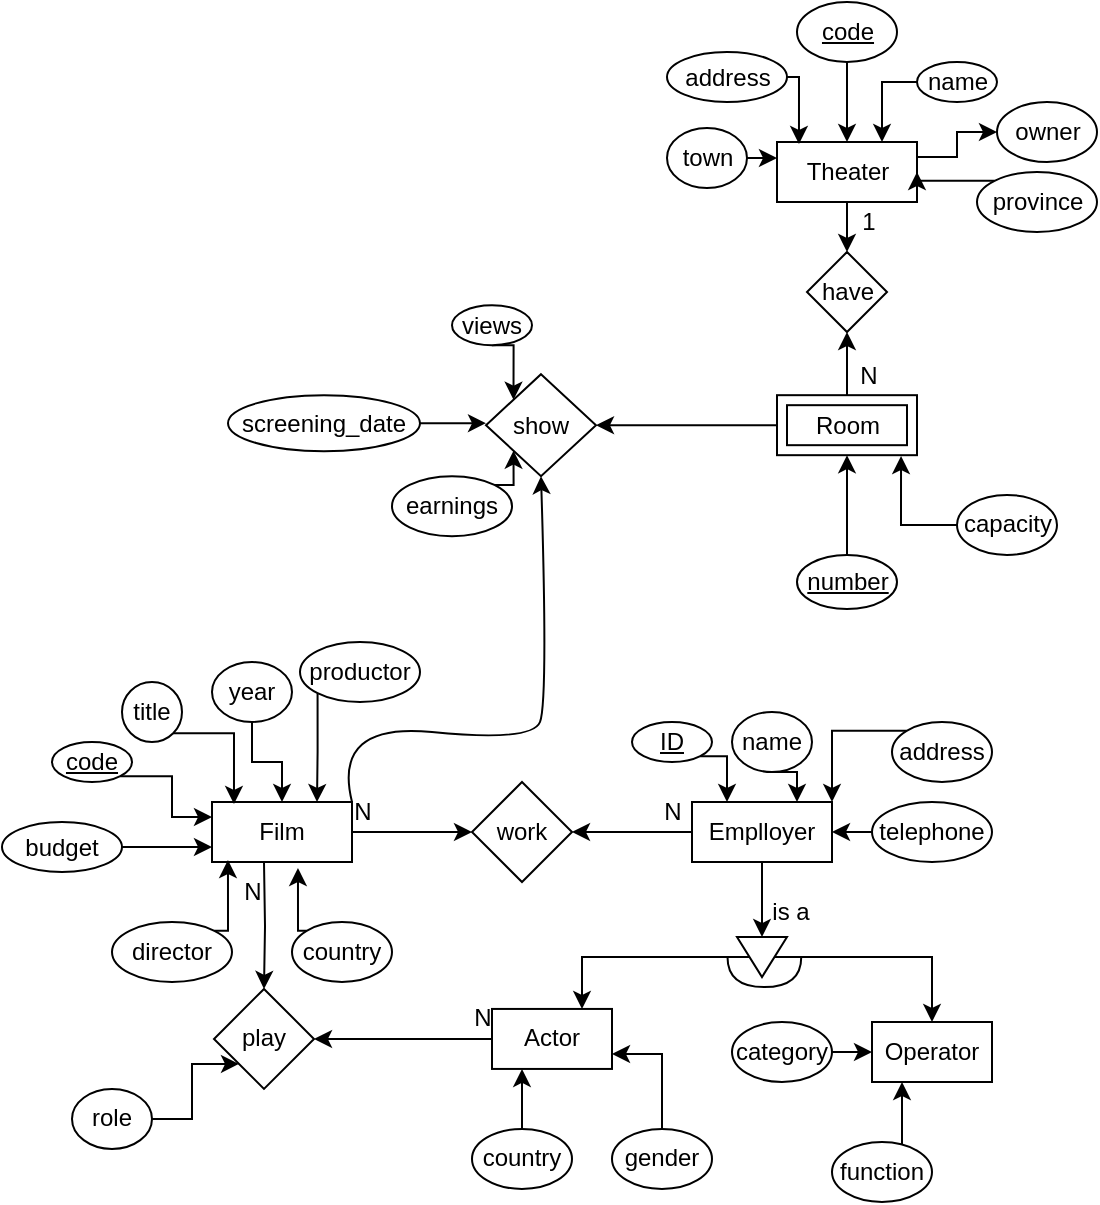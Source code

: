 <mxfile version="20.6.0" type="google"><diagram id="yzhfh2P0kgD74IKk0dx-" name="Página-1"><mxGraphModel grid="1" page="1" gridSize="10" guides="1" tooltips="1" connect="1" arrows="1" fold="1" pageScale="1" pageWidth="827" pageHeight="1169" math="0" shadow="0"><root><mxCell id="0"/><mxCell id="1" parent="0"/><mxCell id="KPtX4mVQH_Zj7P_JA-G9-20" style="edgeStyle=orthogonalEdgeStyle;rounded=0;orthogonalLoop=1;jettySize=auto;html=1;exitX=1;exitY=0.5;exitDx=0;exitDy=0;entryX=0;entryY=0.5;entryDx=0;entryDy=0;" edge="1" parent="1" source="KPtX4mVQH_Zj7P_JA-G9-1" target="KPtX4mVQH_Zj7P_JA-G9-19"><mxGeometry relative="1" as="geometry"/></mxCell><mxCell id="KPtX4mVQH_Zj7P_JA-G9-1" value="Film" style="rounded=0;whiteSpace=wrap;html=1;" vertex="1" parent="1"><mxGeometry x="120" y="170" width="70" height="30" as="geometry"/></mxCell><mxCell id="KPtX4mVQH_Zj7P_JA-G9-12" style="edgeStyle=orthogonalEdgeStyle;rounded=0;orthogonalLoop=1;jettySize=auto;html=1;exitX=1;exitY=1;exitDx=0;exitDy=0;entryX=0;entryY=0.25;entryDx=0;entryDy=0;" edge="1" parent="1" source="KPtX4mVQH_Zj7P_JA-G9-2" target="KPtX4mVQH_Zj7P_JA-G9-1"><mxGeometry relative="1" as="geometry"/></mxCell><mxCell id="KPtX4mVQH_Zj7P_JA-G9-2" value="&lt;u&gt;code&lt;/u&gt;" style="ellipse;whiteSpace=wrap;html=1;" vertex="1" parent="1"><mxGeometry x="40" y="140" width="40" height="20" as="geometry"/></mxCell><mxCell id="KPtX4mVQH_Zj7P_JA-G9-11" style="edgeStyle=orthogonalEdgeStyle;rounded=0;orthogonalLoop=1;jettySize=auto;html=1;exitX=1;exitY=1;exitDx=0;exitDy=0;entryX=0.157;entryY=0.033;entryDx=0;entryDy=0;entryPerimeter=0;" edge="1" parent="1" source="KPtX4mVQH_Zj7P_JA-G9-3" target="KPtX4mVQH_Zj7P_JA-G9-1"><mxGeometry relative="1" as="geometry"/></mxCell><mxCell id="KPtX4mVQH_Zj7P_JA-G9-3" value="title" style="ellipse;whiteSpace=wrap;html=1;" vertex="1" parent="1"><mxGeometry x="75" y="110" width="30" height="30" as="geometry"/></mxCell><mxCell id="KPtX4mVQH_Zj7P_JA-G9-10" style="edgeStyle=orthogonalEdgeStyle;rounded=0;orthogonalLoop=1;jettySize=auto;html=1;exitX=0.5;exitY=1;exitDx=0;exitDy=0;entryX=0.5;entryY=0;entryDx=0;entryDy=0;" edge="1" parent="1" source="KPtX4mVQH_Zj7P_JA-G9-4" target="KPtX4mVQH_Zj7P_JA-G9-1"><mxGeometry relative="1" as="geometry"/></mxCell><mxCell id="KPtX4mVQH_Zj7P_JA-G9-4" value="year" style="ellipse;whiteSpace=wrap;html=1;" vertex="1" parent="1"><mxGeometry x="120" y="100" width="40" height="30" as="geometry"/></mxCell><mxCell id="KPtX4mVQH_Zj7P_JA-G9-9" style="edgeStyle=orthogonalEdgeStyle;rounded=0;orthogonalLoop=1;jettySize=auto;html=1;exitX=0;exitY=1;exitDx=0;exitDy=0;entryX=0.75;entryY=0;entryDx=0;entryDy=0;" edge="1" parent="1" source="KPtX4mVQH_Zj7P_JA-G9-5" target="KPtX4mVQH_Zj7P_JA-G9-1"><mxGeometry relative="1" as="geometry"/></mxCell><mxCell id="KPtX4mVQH_Zj7P_JA-G9-5" value="productor" style="ellipse;whiteSpace=wrap;html=1;" vertex="1" parent="1"><mxGeometry x="164" y="90" width="60" height="30" as="geometry"/></mxCell><mxCell id="KPtX4mVQH_Zj7P_JA-G9-16" style="edgeStyle=orthogonalEdgeStyle;rounded=0;orthogonalLoop=1;jettySize=auto;html=1;exitX=1;exitY=0;exitDx=0;exitDy=0;entryX=0.114;entryY=0.967;entryDx=0;entryDy=0;entryPerimeter=0;" edge="1" parent="1" source="KPtX4mVQH_Zj7P_JA-G9-6" target="KPtX4mVQH_Zj7P_JA-G9-1"><mxGeometry relative="1" as="geometry"/></mxCell><mxCell id="KPtX4mVQH_Zj7P_JA-G9-6" value="director" style="ellipse;whiteSpace=wrap;html=1;" vertex="1" parent="1"><mxGeometry x="70" y="230" width="60" height="30" as="geometry"/></mxCell><mxCell id="KPtX4mVQH_Zj7P_JA-G9-17" style="edgeStyle=orthogonalEdgeStyle;rounded=0;orthogonalLoop=1;jettySize=auto;html=1;exitX=0;exitY=0;exitDx=0;exitDy=0;entryX=0.614;entryY=1.1;entryDx=0;entryDy=0;entryPerimeter=0;" edge="1" parent="1" source="KPtX4mVQH_Zj7P_JA-G9-7" target="KPtX4mVQH_Zj7P_JA-G9-1"><mxGeometry relative="1" as="geometry"/></mxCell><mxCell id="KPtX4mVQH_Zj7P_JA-G9-7" value="country" style="ellipse;whiteSpace=wrap;html=1;" vertex="1" parent="1"><mxGeometry x="160" y="230" width="50" height="30" as="geometry"/></mxCell><mxCell id="KPtX4mVQH_Zj7P_JA-G9-15" style="edgeStyle=orthogonalEdgeStyle;rounded=0;orthogonalLoop=1;jettySize=auto;html=1;exitX=1;exitY=0.5;exitDx=0;exitDy=0;entryX=0;entryY=0.75;entryDx=0;entryDy=0;" edge="1" parent="1" source="KPtX4mVQH_Zj7P_JA-G9-8" target="KPtX4mVQH_Zj7P_JA-G9-1"><mxGeometry relative="1" as="geometry"/></mxCell><mxCell id="KPtX4mVQH_Zj7P_JA-G9-8" value="budget" style="ellipse;whiteSpace=wrap;html=1;" vertex="1" parent="1"><mxGeometry x="15" y="180" width="60" height="25" as="geometry"/></mxCell><mxCell id="KPtX4mVQH_Zj7P_JA-G9-38" style="edgeStyle=orthogonalEdgeStyle;rounded=0;orthogonalLoop=1;jettySize=auto;html=1;exitX=0.5;exitY=1;exitDx=0;exitDy=0;entryX=0;entryY=0.5;entryDx=0;entryDy=0;" edge="1" parent="1" source="KPtX4mVQH_Zj7P_JA-G9-18" target="KPtX4mVQH_Zj7P_JA-G9-37"><mxGeometry relative="1" as="geometry"/></mxCell><mxCell id="KPtX4mVQH_Zj7P_JA-G9-18" value="Emplloyer" style="whiteSpace=wrap;html=1;" vertex="1" parent="1"><mxGeometry x="360" y="170" width="70" height="30" as="geometry"/></mxCell><mxCell id="KPtX4mVQH_Zj7P_JA-G9-21" style="edgeStyle=orthogonalEdgeStyle;rounded=0;orthogonalLoop=1;jettySize=auto;html=1;exitX=0;exitY=0.5;exitDx=0;exitDy=0;entryX=1;entryY=0.5;entryDx=0;entryDy=0;" edge="1" parent="1" source="KPtX4mVQH_Zj7P_JA-G9-18" target="KPtX4mVQH_Zj7P_JA-G9-19"><mxGeometry relative="1" as="geometry"/></mxCell><mxCell id="KPtX4mVQH_Zj7P_JA-G9-19" value="work" style="rhombus;whiteSpace=wrap;html=1;" vertex="1" parent="1"><mxGeometry x="250" y="160" width="50" height="50" as="geometry"/></mxCell><mxCell id="KPtX4mVQH_Zj7P_JA-G9-26" style="edgeStyle=orthogonalEdgeStyle;rounded=0;orthogonalLoop=1;jettySize=auto;html=1;exitX=1;exitY=1;exitDx=0;exitDy=0;entryX=0.25;entryY=0;entryDx=0;entryDy=0;" edge="1" parent="1" source="KPtX4mVQH_Zj7P_JA-G9-22" target="KPtX4mVQH_Zj7P_JA-G9-18"><mxGeometry relative="1" as="geometry"/></mxCell><mxCell id="KPtX4mVQH_Zj7P_JA-G9-22" value="&lt;u&gt;ID&lt;/u&gt;" style="ellipse;whiteSpace=wrap;html=1;" vertex="1" parent="1"><mxGeometry x="330" y="130" width="40" height="20" as="geometry"/></mxCell><mxCell id="KPtX4mVQH_Zj7P_JA-G9-27" style="edgeStyle=orthogonalEdgeStyle;rounded=0;orthogonalLoop=1;jettySize=auto;html=1;exitX=0.5;exitY=1;exitDx=0;exitDy=0;entryX=0.75;entryY=0;entryDx=0;entryDy=0;" edge="1" parent="1" source="KPtX4mVQH_Zj7P_JA-G9-23" target="KPtX4mVQH_Zj7P_JA-G9-18"><mxGeometry relative="1" as="geometry"/></mxCell><mxCell id="KPtX4mVQH_Zj7P_JA-G9-23" value="name" style="ellipse;whiteSpace=wrap;html=1;" vertex="1" parent="1"><mxGeometry x="380" y="125" width="40" height="30" as="geometry"/></mxCell><mxCell id="KPtX4mVQH_Zj7P_JA-G9-28" style="edgeStyle=orthogonalEdgeStyle;rounded=0;orthogonalLoop=1;jettySize=auto;html=1;exitX=0;exitY=0.5;exitDx=0;exitDy=0;entryX=1;entryY=0.5;entryDx=0;entryDy=0;" edge="1" parent="1" source="KPtX4mVQH_Zj7P_JA-G9-24" target="KPtX4mVQH_Zj7P_JA-G9-18"><mxGeometry relative="1" as="geometry"/></mxCell><mxCell id="KPtX4mVQH_Zj7P_JA-G9-24" value="telephone" style="ellipse;whiteSpace=wrap;html=1;" vertex="1" parent="1"><mxGeometry x="450" y="170" width="60" height="30" as="geometry"/></mxCell><mxCell id="KPtX4mVQH_Zj7P_JA-G9-29" style="edgeStyle=orthogonalEdgeStyle;rounded=0;orthogonalLoop=1;jettySize=auto;html=1;exitX=0;exitY=0;exitDx=0;exitDy=0;entryX=1;entryY=0;entryDx=0;entryDy=0;" edge="1" parent="1" source="KPtX4mVQH_Zj7P_JA-G9-25" target="KPtX4mVQH_Zj7P_JA-G9-18"><mxGeometry relative="1" as="geometry"/></mxCell><mxCell id="KPtX4mVQH_Zj7P_JA-G9-25" value="address" style="ellipse;whiteSpace=wrap;html=1;" vertex="1" parent="1"><mxGeometry x="460" y="130" width="50" height="30" as="geometry"/></mxCell><mxCell id="KPtX4mVQH_Zj7P_JA-G9-49" style="edgeStyle=orthogonalEdgeStyle;rounded=0;orthogonalLoop=1;jettySize=auto;html=1;exitX=1;exitY=0;exitDx=0;exitDy=0;entryX=0.25;entryY=1;entryDx=0;entryDy=0;" edge="1" parent="1" source="KPtX4mVQH_Zj7P_JA-G9-46" target="KPtX4mVQH_Zj7P_JA-G9-30"><mxGeometry relative="1" as="geometry"/></mxCell><mxCell id="KPtX4mVQH_Zj7P_JA-G9-50" style="edgeStyle=orthogonalEdgeStyle;rounded=0;orthogonalLoop=1;jettySize=auto;html=1;exitX=1;exitY=0.5;exitDx=0;exitDy=0;entryX=0;entryY=0.5;entryDx=0;entryDy=0;" edge="1" parent="1" source="KPtX4mVQH_Zj7P_JA-G9-45" target="KPtX4mVQH_Zj7P_JA-G9-30"><mxGeometry relative="1" as="geometry"/></mxCell><mxCell id="KPtX4mVQH_Zj7P_JA-G9-30" value="Operator" style="rounded=0;whiteSpace=wrap;html=1;direction=east;" vertex="1" parent="1"><mxGeometry x="450" y="280" width="60" height="30" as="geometry"/></mxCell><mxCell id="KPtX4mVQH_Zj7P_JA-G9-54" style="edgeStyle=orthogonalEdgeStyle;rounded=0;orthogonalLoop=1;jettySize=auto;html=1;entryX=1;entryY=0.75;entryDx=0;entryDy=0;" edge="1" parent="1" source="KPtX4mVQH_Zj7P_JA-G9-53" target="KPtX4mVQH_Zj7P_JA-G9-31"><mxGeometry relative="1" as="geometry"/></mxCell><mxCell id="KPtX4mVQH_Zj7P_JA-G9-31" value="Actor" style="whiteSpace=wrap;html=1;direction=east;" vertex="1" parent="1"><mxGeometry x="260" y="273.47" width="60" height="30" as="geometry"/></mxCell><mxCell id="KPtX4mVQH_Zj7P_JA-G9-39" style="edgeStyle=orthogonalEdgeStyle;rounded=0;orthogonalLoop=1;jettySize=auto;html=1;exitX=0.5;exitY=1;exitDx=0;exitDy=0;entryX=0.5;entryY=0;entryDx=0;entryDy=0;" edge="1" parent="1" source="KPtX4mVQH_Zj7P_JA-G9-37" target="KPtX4mVQH_Zj7P_JA-G9-30"><mxGeometry relative="1" as="geometry"/></mxCell><mxCell id="KPtX4mVQH_Zj7P_JA-G9-40" style="edgeStyle=orthogonalEdgeStyle;rounded=0;orthogonalLoop=1;jettySize=auto;html=1;exitX=0.5;exitY=0;exitDx=0;exitDy=0;entryX=0.75;entryY=0;entryDx=0;entryDy=0;" edge="1" parent="1" source="KPtX4mVQH_Zj7P_JA-G9-37" target="KPtX4mVQH_Zj7P_JA-G9-31"><mxGeometry relative="1" as="geometry"/></mxCell><mxCell id="KPtX4mVQH_Zj7P_JA-G9-37" value="" style="triangle;whiteSpace=wrap;html=1;rotation=90;direction=east;" vertex="1" parent="1"><mxGeometry x="385" y="235" width="20" height="25" as="geometry"/></mxCell><mxCell id="KPtX4mVQH_Zj7P_JA-G9-44" value="" style="shape=requiredInterface;html=1;verticalLabelPosition=bottom;sketch=0;rotation=90;direction=east;" vertex="1" parent="1"><mxGeometry x="388.66" y="236.59" width="15.06" height="36.88" as="geometry"/></mxCell><mxCell id="KPtX4mVQH_Zj7P_JA-G9-45" value="category" style="ellipse;whiteSpace=wrap;html=1;direction=east;" vertex="1" parent="1"><mxGeometry x="380" y="280" width="50" height="30" as="geometry"/></mxCell><mxCell id="KPtX4mVQH_Zj7P_JA-G9-46" value="function" style="ellipse;whiteSpace=wrap;html=1;direction=east;" vertex="1" parent="1"><mxGeometry x="430" y="340" width="50" height="30" as="geometry"/></mxCell><mxCell id="KPtX4mVQH_Zj7P_JA-G9-52" style="edgeStyle=orthogonalEdgeStyle;rounded=0;orthogonalLoop=1;jettySize=auto;html=1;exitX=0.5;exitY=0;exitDx=0;exitDy=0;entryX=0.25;entryY=1;entryDx=0;entryDy=0;" edge="1" parent="1" source="KPtX4mVQH_Zj7P_JA-G9-51" target="KPtX4mVQH_Zj7P_JA-G9-31"><mxGeometry relative="1" as="geometry"/></mxCell><mxCell id="KPtX4mVQH_Zj7P_JA-G9-51" value="country" style="ellipse;whiteSpace=wrap;html=1;direction=east;" vertex="1" parent="1"><mxGeometry x="250" y="333.47" width="50" height="30" as="geometry"/></mxCell><mxCell id="KPtX4mVQH_Zj7P_JA-G9-53" value="gender" style="ellipse;whiteSpace=wrap;html=1;" vertex="1" parent="1"><mxGeometry x="320" y="333.47" width="50" height="30" as="geometry"/></mxCell><mxCell id="KPtX4mVQH_Zj7P_JA-G9-55" value="N" style="text;html=1;align=center;verticalAlign=middle;resizable=0;points=[];autosize=1;strokeColor=none;fillColor=none;" vertex="1" parent="1"><mxGeometry x="180" y="160" width="30" height="30" as="geometry"/></mxCell><mxCell id="KPtX4mVQH_Zj7P_JA-G9-56" value="N" style="text;html=1;align=center;verticalAlign=middle;resizable=0;points=[];autosize=1;strokeColor=none;fillColor=none;" vertex="1" parent="1"><mxGeometry x="335" y="160" width="30" height="30" as="geometry"/></mxCell><mxCell id="Ni31QbZ_MS6JN42ws-4j-2" style="edgeStyle=orthogonalEdgeStyle;rounded=0;orthogonalLoop=1;jettySize=auto;html=1;exitX=0.5;exitY=0;exitDx=0;exitDy=0;startArrow=none;entryX=0.5;entryY=0;entryDx=0;entryDy=0;" edge="1" parent="1" target="Ni31QbZ_MS6JN42ws-4j-1"><mxGeometry relative="1" as="geometry"><mxPoint x="146" y="200" as="sourcePoint"/><mxPoint x="151" y="283.47" as="targetPoint"/><Array as="points"/></mxGeometry></mxCell><mxCell id="Ni31QbZ_MS6JN42ws-4j-5" style="edgeStyle=orthogonalEdgeStyle;rounded=0;orthogonalLoop=1;jettySize=auto;html=1;exitX=0;exitY=0.5;exitDx=0;exitDy=0;entryX=1;entryY=0.5;entryDx=0;entryDy=0;" edge="1" parent="1" source="KPtX4mVQH_Zj7P_JA-G9-31" target="Ni31QbZ_MS6JN42ws-4j-1"><mxGeometry relative="1" as="geometry"><mxPoint x="225" y="290" as="sourcePoint"/></mxGeometry></mxCell><mxCell id="Ni31QbZ_MS6JN42ws-4j-1" value="play" style="rhombus;whiteSpace=wrap;html=1;" vertex="1" parent="1"><mxGeometry x="121" y="263.47" width="50" height="50" as="geometry"/></mxCell><mxCell id="Ni31QbZ_MS6JN42ws-4j-8" style="edgeStyle=orthogonalEdgeStyle;rounded=0;orthogonalLoop=1;jettySize=auto;html=1;exitX=1;exitY=0.5;exitDx=0;exitDy=0;entryX=0;entryY=1;entryDx=0;entryDy=0;" edge="1" parent="1" source="Ni31QbZ_MS6JN42ws-4j-7" target="Ni31QbZ_MS6JN42ws-4j-1"><mxGeometry relative="1" as="geometry"/></mxCell><mxCell id="Ni31QbZ_MS6JN42ws-4j-7" value="role" style="ellipse;whiteSpace=wrap;html=1;" vertex="1" parent="1"><mxGeometry x="50" y="313.47" width="40" height="30" as="geometry"/></mxCell><mxCell id="Ni31QbZ_MS6JN42ws-4j-9" value="N" style="text;html=1;align=center;verticalAlign=middle;resizable=0;points=[];autosize=1;strokeColor=none;fillColor=none;" vertex="1" parent="1"><mxGeometry x="125" y="200" width="30" height="30" as="geometry"/></mxCell><mxCell id="Ni31QbZ_MS6JN42ws-4j-11" value="N" style="text;html=1;align=center;verticalAlign=middle;resizable=0;points=[];autosize=1;strokeColor=none;fillColor=none;" vertex="1" parent="1"><mxGeometry x="240" y="263.47" width="30" height="30" as="geometry"/></mxCell><mxCell id="Ni31QbZ_MS6JN42ws-4j-18" style="edgeStyle=orthogonalEdgeStyle;rounded=0;orthogonalLoop=1;jettySize=auto;html=1;exitX=0.5;exitY=1;exitDx=0;exitDy=0;entryX=0.5;entryY=0;entryDx=0;entryDy=0;" edge="1" parent="1" source="Ni31QbZ_MS6JN42ws-4j-13" target="Ni31QbZ_MS6JN42ws-4j-15"><mxGeometry relative="1" as="geometry"/></mxCell><mxCell id="Ni31QbZ_MS6JN42ws-4j-33" style="edgeStyle=orthogonalEdgeStyle;rounded=0;orthogonalLoop=1;jettySize=auto;html=1;exitX=1;exitY=0.25;exitDx=0;exitDy=0;entryX=0;entryY=0.5;entryDx=0;entryDy=0;" edge="1" parent="1" source="Ni31QbZ_MS6JN42ws-4j-13" target="Ni31QbZ_MS6JN42ws-4j-32"><mxGeometry relative="1" as="geometry"/></mxCell><mxCell id="Ni31QbZ_MS6JN42ws-4j-13" value="Theater" style="whiteSpace=wrap;html=1;" vertex="1" parent="1"><mxGeometry x="402.5" y="-160" width="70" height="30" as="geometry"/></mxCell><mxCell id="Ni31QbZ_MS6JN42ws-4j-19" style="edgeStyle=orthogonalEdgeStyle;rounded=0;orthogonalLoop=1;jettySize=auto;html=1;exitX=0.5;exitY=0;exitDx=0;exitDy=0;entryX=0.5;entryY=1;entryDx=0;entryDy=0;" edge="1" parent="1" source="Ni31QbZ_MS6JN42ws-4j-14" target="Ni31QbZ_MS6JN42ws-4j-15"><mxGeometry relative="1" as="geometry"/></mxCell><mxCell id="Ni31QbZ_MS6JN42ws-4j-14" value="Room" style="whiteSpace=wrap;html=1;" vertex="1" parent="1"><mxGeometry x="402.5" y="-33.41" width="70" height="30" as="geometry"/></mxCell><mxCell id="Ni31QbZ_MS6JN42ws-4j-15" value="have" style="rhombus;whiteSpace=wrap;html=1;" vertex="1" parent="1"><mxGeometry x="417.5" y="-105" width="40" height="40" as="geometry"/></mxCell><mxCell id="Ni31QbZ_MS6JN42ws-4j-17" style="edgeStyle=orthogonalEdgeStyle;rounded=0;orthogonalLoop=1;jettySize=auto;html=1;entryX=0.5;entryY=0;entryDx=0;entryDy=0;" edge="1" parent="1" target="Ni31QbZ_MS6JN42ws-4j-13"><mxGeometry relative="1" as="geometry"><mxPoint x="432.5" y="-200" as="sourcePoint"/><Array as="points"><mxPoint x="432.5" y="-204"/><mxPoint x="437.5" y="-204"/></Array></mxGeometry></mxCell><mxCell id="Ni31QbZ_MS6JN42ws-4j-16" value="&lt;u&gt;code&lt;/u&gt;" style="ellipse;whiteSpace=wrap;html=1;" vertex="1" parent="1"><mxGeometry x="412.5" y="-230" width="50" height="30" as="geometry"/></mxCell><mxCell id="Ni31QbZ_MS6JN42ws-4j-22" style="edgeStyle=orthogonalEdgeStyle;rounded=0;orthogonalLoop=1;jettySize=auto;html=1;exitX=0.5;exitY=0;exitDx=0;exitDy=0;entryX=0.5;entryY=1;entryDx=0;entryDy=0;" edge="1" parent="1" source="Ni31QbZ_MS6JN42ws-4j-20" target="Ni31QbZ_MS6JN42ws-4j-14"><mxGeometry relative="1" as="geometry"/></mxCell><mxCell id="Ni31QbZ_MS6JN42ws-4j-20" value="&lt;u&gt;number&lt;/u&gt;" style="ellipse;whiteSpace=wrap;html=1;" vertex="1" parent="1"><mxGeometry x="412.5" y="46.47" width="50" height="27" as="geometry"/></mxCell><mxCell id="Ni31QbZ_MS6JN42ws-4j-23" value="Room" style="rounded=0;whiteSpace=wrap;html=1;" vertex="1" parent="1"><mxGeometry x="407.5" y="-28.41" width="60" height="20" as="geometry"/></mxCell><mxCell id="Ni31QbZ_MS6JN42ws-4j-25" value="1" style="text;html=1;align=center;verticalAlign=middle;resizable=0;points=[];autosize=1;strokeColor=none;fillColor=none;" vertex="1" parent="1"><mxGeometry x="432.5" y="-135" width="30" height="30" as="geometry"/></mxCell><mxCell id="Ni31QbZ_MS6JN42ws-4j-27" value="N" style="text;html=1;align=center;verticalAlign=middle;resizable=0;points=[];autosize=1;strokeColor=none;fillColor=none;" vertex="1" parent="1"><mxGeometry x="432.5" y="-58.41" width="30" height="30" as="geometry"/></mxCell><mxCell id="Ni31QbZ_MS6JN42ws-4j-29" style="edgeStyle=orthogonalEdgeStyle;rounded=0;orthogonalLoop=1;jettySize=auto;html=1;exitX=0;exitY=0.5;exitDx=0;exitDy=0;entryX=0.886;entryY=1.014;entryDx=0;entryDy=0;entryPerimeter=0;" edge="1" parent="1" source="Ni31QbZ_MS6JN42ws-4j-28" target="Ni31QbZ_MS6JN42ws-4j-14"><mxGeometry relative="1" as="geometry"/></mxCell><mxCell id="Ni31QbZ_MS6JN42ws-4j-28" value="capacity" style="ellipse;whiteSpace=wrap;html=1;" vertex="1" parent="1"><mxGeometry x="492.5" y="16.47" width="50" height="30" as="geometry"/></mxCell><mxCell id="Ni31QbZ_MS6JN42ws-4j-31" style="edgeStyle=orthogonalEdgeStyle;rounded=0;orthogonalLoop=1;jettySize=auto;html=1;exitX=0;exitY=0.5;exitDx=0;exitDy=0;entryX=0.75;entryY=0;entryDx=0;entryDy=0;" edge="1" parent="1" source="Ni31QbZ_MS6JN42ws-4j-30" target="Ni31QbZ_MS6JN42ws-4j-13"><mxGeometry relative="1" as="geometry"/></mxCell><mxCell id="Ni31QbZ_MS6JN42ws-4j-30" value="name" style="ellipse;whiteSpace=wrap;html=1;" vertex="1" parent="1"><mxGeometry x="472.5" y="-200" width="40" height="20" as="geometry"/></mxCell><mxCell id="Ni31QbZ_MS6JN42ws-4j-32" value="owner" style="ellipse;whiteSpace=wrap;html=1;" vertex="1" parent="1"><mxGeometry x="512.5" y="-180" width="50" height="30" as="geometry"/></mxCell><mxCell id="Ni31QbZ_MS6JN42ws-4j-35" style="edgeStyle=orthogonalEdgeStyle;rounded=0;orthogonalLoop=1;jettySize=auto;html=1;exitX=1;exitY=0.5;exitDx=0;exitDy=0;entryX=0.157;entryY=0.033;entryDx=0;entryDy=0;entryPerimeter=0;" edge="1" parent="1" source="Ni31QbZ_MS6JN42ws-4j-34" target="Ni31QbZ_MS6JN42ws-4j-13"><mxGeometry relative="1" as="geometry"/></mxCell><mxCell id="Ni31QbZ_MS6JN42ws-4j-34" value="address" style="ellipse;whiteSpace=wrap;html=1;" vertex="1" parent="1"><mxGeometry x="347.5" y="-205" width="60" height="25" as="geometry"/></mxCell><mxCell id="Ni31QbZ_MS6JN42ws-4j-37" style="edgeStyle=orthogonalEdgeStyle;rounded=0;orthogonalLoop=1;jettySize=auto;html=1;exitX=1;exitY=0.5;exitDx=0;exitDy=0;entryX=0;entryY=0.25;entryDx=0;entryDy=0;" edge="1" parent="1" source="Ni31QbZ_MS6JN42ws-4j-36" target="Ni31QbZ_MS6JN42ws-4j-13"><mxGeometry relative="1" as="geometry"/></mxCell><mxCell id="Ni31QbZ_MS6JN42ws-4j-36" value="town" style="ellipse;whiteSpace=wrap;html=1;" vertex="1" parent="1"><mxGeometry x="347.5" y="-167" width="40" height="30" as="geometry"/></mxCell><mxCell id="Ni31QbZ_MS6JN42ws-4j-39" style="edgeStyle=orthogonalEdgeStyle;rounded=0;orthogonalLoop=1;jettySize=auto;html=1;exitX=0;exitY=0;exitDx=0;exitDy=0;entryX=1;entryY=0.5;entryDx=0;entryDy=0;" edge="1" parent="1" source="Ni31QbZ_MS6JN42ws-4j-38" target="Ni31QbZ_MS6JN42ws-4j-13"><mxGeometry relative="1" as="geometry"/></mxCell><mxCell id="Ni31QbZ_MS6JN42ws-4j-38" value="province" style="ellipse;whiteSpace=wrap;html=1;" vertex="1" parent="1"><mxGeometry x="502.5" y="-145" width="60" height="30" as="geometry"/></mxCell><mxCell id="TXR1uhWvfbSUvCuJK7ZC-6" style="edgeStyle=orthogonalEdgeStyle;rounded=0;orthogonalLoop=1;jettySize=auto;html=1;exitX=0;exitY=0.5;exitDx=0;exitDy=0;entryX=1;entryY=0.5;entryDx=0;entryDy=0;" edge="1" parent="1" source="Ni31QbZ_MS6JN42ws-4j-14" target="TXR1uhWvfbSUvCuJK7ZC-5"><mxGeometry relative="1" as="geometry"/></mxCell><mxCell id="TXR1uhWvfbSUvCuJK7ZC-5" value="show" style="rhombus;whiteSpace=wrap;html=1;" vertex="1" parent="1"><mxGeometry x="257" y="-43.91" width="55" height="51" as="geometry"/></mxCell><mxCell id="TXR1uhWvfbSUvCuJK7ZC-7" value="" style="curved=1;endArrow=classic;html=1;rounded=0;entryX=0.5;entryY=1;entryDx=0;entryDy=0;exitX=1;exitY=0;exitDx=0;exitDy=0;" edge="1" parent="1" source="KPtX4mVQH_Zj7P_JA-G9-1" target="TXR1uhWvfbSUvCuJK7ZC-5"><mxGeometry width="50" height="50" relative="1" as="geometry"><mxPoint x="240" y="96.47" as="sourcePoint"/><mxPoint x="290" y="46.47" as="targetPoint"/><Array as="points"><mxPoint x="180" y="130"/><mxPoint x="280" y="140"/><mxPoint x="288" y="120"/></Array></mxGeometry></mxCell><mxCell id="TXR1uhWvfbSUvCuJK7ZC-10" style="edgeStyle=orthogonalEdgeStyle;rounded=0;orthogonalLoop=1;jettySize=auto;html=1;exitX=1;exitY=0.5;exitDx=0;exitDy=0;entryX=0;entryY=0.5;entryDx=0;entryDy=0;" edge="1" parent="1" source="TXR1uhWvfbSUvCuJK7ZC-9" target="TXR1uhWvfbSUvCuJK7ZC-5"><mxGeometry relative="1" as="geometry"/></mxCell><mxCell id="TXR1uhWvfbSUvCuJK7ZC-9" value="screening_date" style="ellipse;whiteSpace=wrap;html=1;" vertex="1" parent="1"><mxGeometry x="128" y="-33.41" width="96" height="28" as="geometry"/></mxCell><mxCell id="TXR1uhWvfbSUvCuJK7ZC-12" style="edgeStyle=orthogonalEdgeStyle;rounded=0;orthogonalLoop=1;jettySize=auto;html=1;exitX=0.5;exitY=1;exitDx=0;exitDy=0;entryX=0;entryY=0;entryDx=0;entryDy=0;" edge="1" parent="1" source="TXR1uhWvfbSUvCuJK7ZC-11" target="TXR1uhWvfbSUvCuJK7ZC-5"><mxGeometry relative="1" as="geometry"/></mxCell><mxCell id="TXR1uhWvfbSUvCuJK7ZC-11" value="views" style="ellipse;whiteSpace=wrap;html=1;" vertex="1" parent="1"><mxGeometry x="240" y="-78.41" width="40" height="20" as="geometry"/></mxCell><mxCell id="TXR1uhWvfbSUvCuJK7ZC-15" style="edgeStyle=orthogonalEdgeStyle;rounded=0;orthogonalLoop=1;jettySize=auto;html=1;exitX=1;exitY=0;exitDx=0;exitDy=0;entryX=0;entryY=1;entryDx=0;entryDy=0;" edge="1" parent="1" source="TXR1uhWvfbSUvCuJK7ZC-14" target="TXR1uhWvfbSUvCuJK7ZC-5"><mxGeometry relative="1" as="geometry"/></mxCell><mxCell id="TXR1uhWvfbSUvCuJK7ZC-14" value="earnings" style="ellipse;whiteSpace=wrap;html=1;" vertex="1" parent="1"><mxGeometry x="210" y="7.09" width="60" height="30" as="geometry"/></mxCell><mxCell id="TXR1uhWvfbSUvCuJK7ZC-16" value="is a" style="text;html=1;align=center;verticalAlign=middle;resizable=0;points=[];autosize=1;strokeColor=none;fillColor=none;" vertex="1" parent="1"><mxGeometry x="388.66" y="210" width="40" height="30" as="geometry"/></mxCell></root></mxGraphModel></diagram></mxfile>